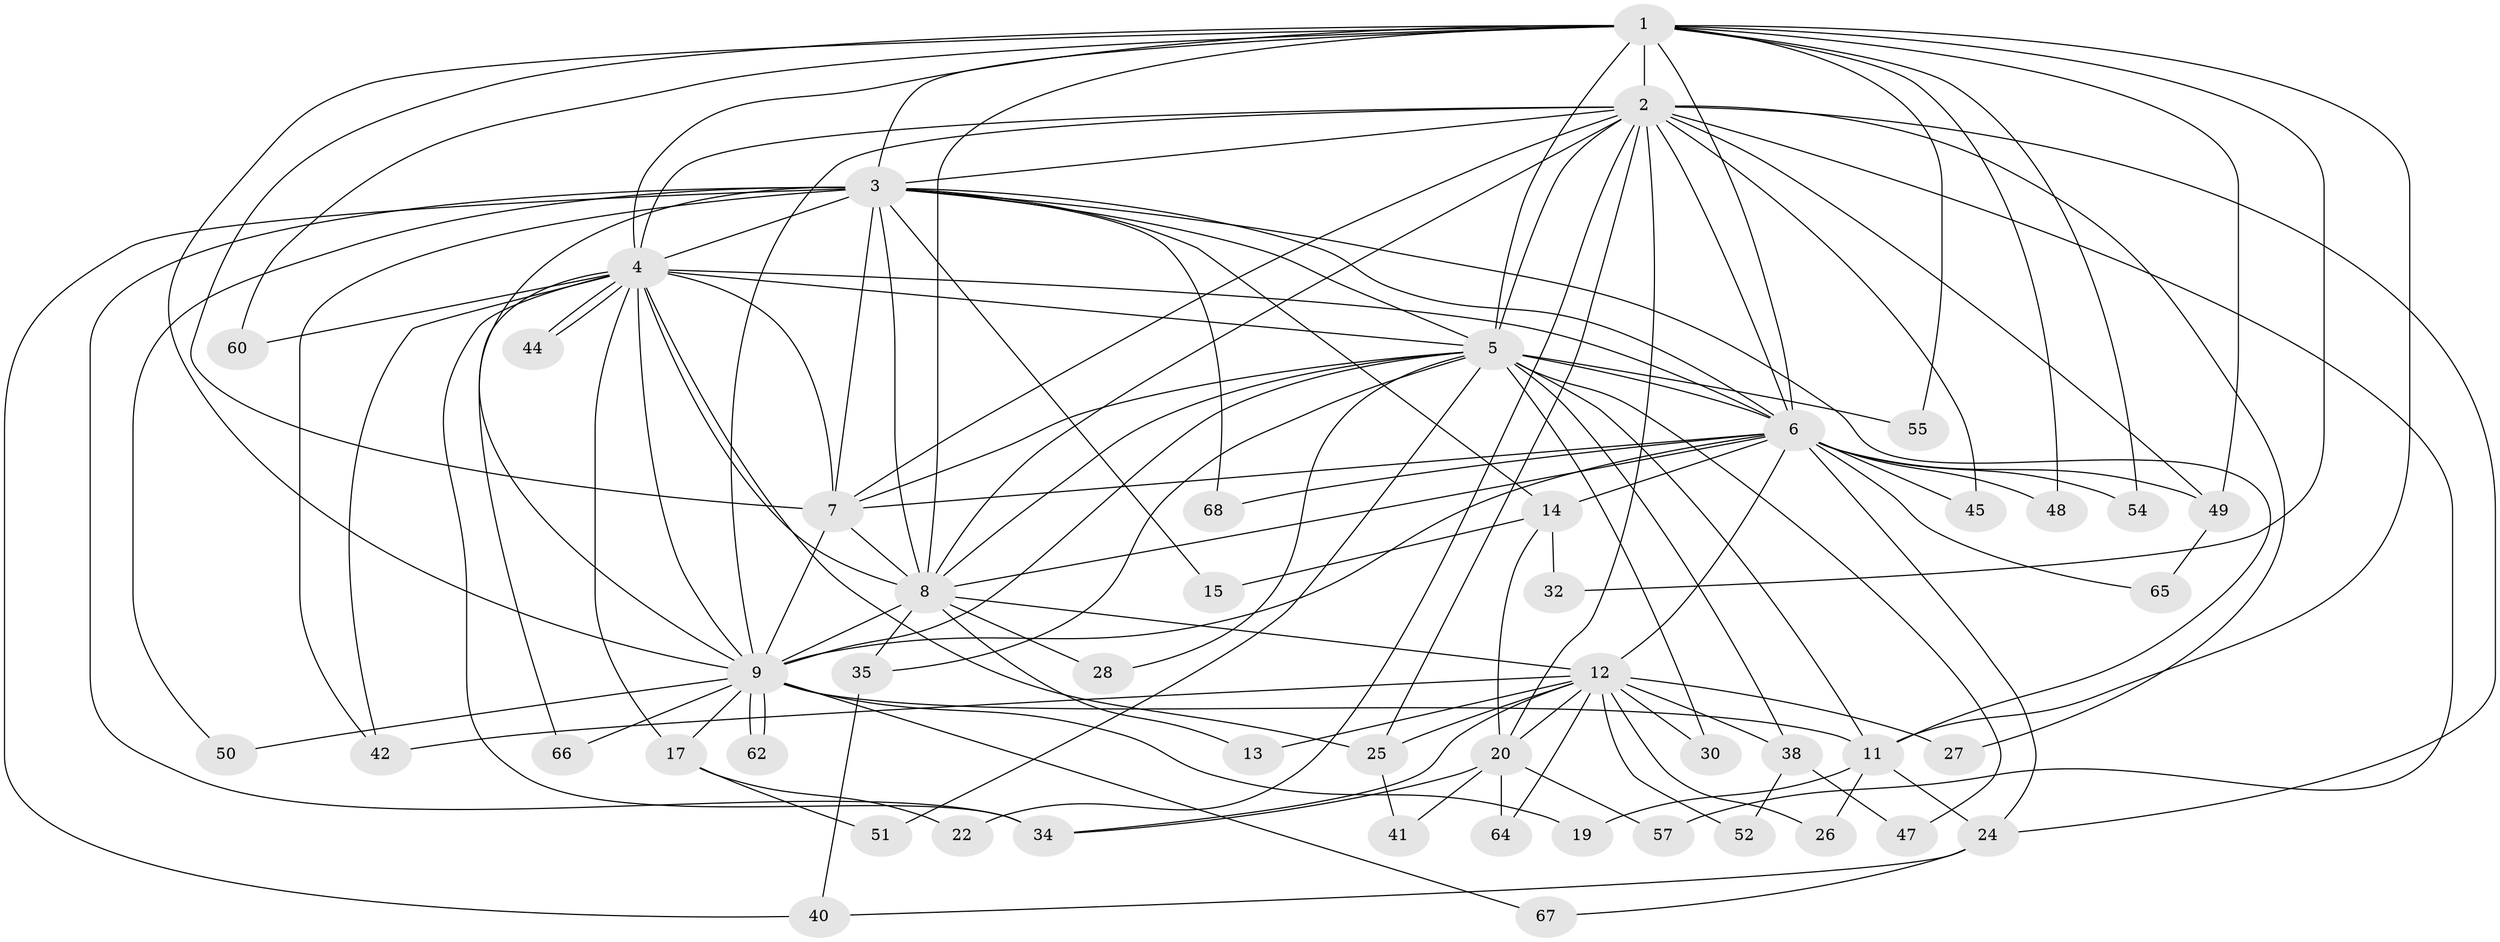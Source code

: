// Generated by graph-tools (version 1.1) at 2025/51/02/27/25 19:51:50]
// undirected, 49 vertices, 126 edges
graph export_dot {
graph [start="1"]
  node [color=gray90,style=filled];
  1 [super="+31"];
  2 [super="+36"];
  3 [super="+39"];
  4 [super="+23"];
  5 [super="+18"];
  6 [super="+10"];
  7;
  8 [super="+37"];
  9 [super="+21"];
  11 [super="+16"];
  12 [super="+58"];
  13;
  14;
  15;
  17 [super="+29"];
  19;
  20 [super="+43"];
  22;
  24 [super="+33"];
  25 [super="+46"];
  26;
  27;
  28;
  30;
  32;
  34 [super="+56"];
  35;
  38 [super="+61"];
  40 [super="+63"];
  41;
  42 [super="+59"];
  44;
  45;
  47;
  48;
  49 [super="+53"];
  50;
  51;
  52;
  54;
  55;
  57;
  60;
  62;
  64;
  65;
  66;
  67;
  68;
  1 -- 2;
  1 -- 3;
  1 -- 4;
  1 -- 5 [weight=2];
  1 -- 6 [weight=2];
  1 -- 7;
  1 -- 8;
  1 -- 9;
  1 -- 32;
  1 -- 48;
  1 -- 49;
  1 -- 54;
  1 -- 60;
  1 -- 11;
  1 -- 55;
  2 -- 3;
  2 -- 4;
  2 -- 5;
  2 -- 6 [weight=2];
  2 -- 7;
  2 -- 8;
  2 -- 9;
  2 -- 22;
  2 -- 24;
  2 -- 27;
  2 -- 45;
  2 -- 49;
  2 -- 57;
  2 -- 25;
  2 -- 20;
  3 -- 4 [weight=2];
  3 -- 5;
  3 -- 6 [weight=2];
  3 -- 7;
  3 -- 8;
  3 -- 9;
  3 -- 11;
  3 -- 14;
  3 -- 15;
  3 -- 34;
  3 -- 40;
  3 -- 42;
  3 -- 50;
  3 -- 68;
  4 -- 5;
  4 -- 6 [weight=2];
  4 -- 7 [weight=2];
  4 -- 8;
  4 -- 9;
  4 -- 17 [weight=2];
  4 -- 25;
  4 -- 34;
  4 -- 42;
  4 -- 44;
  4 -- 44;
  4 -- 60;
  4 -- 66;
  5 -- 6 [weight=2];
  5 -- 7;
  5 -- 8;
  5 -- 9;
  5 -- 28;
  5 -- 30;
  5 -- 35;
  5 -- 38;
  5 -- 47;
  5 -- 51;
  5 -- 55;
  5 -- 11;
  6 -- 7 [weight=2];
  6 -- 8 [weight=2];
  6 -- 9 [weight=2];
  6 -- 14;
  6 -- 65;
  6 -- 68;
  6 -- 12;
  6 -- 45;
  6 -- 48;
  6 -- 54;
  6 -- 24;
  6 -- 49;
  7 -- 8 [weight=2];
  7 -- 9;
  8 -- 9;
  8 -- 12;
  8 -- 13;
  8 -- 28;
  8 -- 35;
  9 -- 11;
  9 -- 17;
  9 -- 19;
  9 -- 50;
  9 -- 62;
  9 -- 62;
  9 -- 66;
  9 -- 67;
  11 -- 26;
  11 -- 19;
  11 -- 24;
  12 -- 13;
  12 -- 20;
  12 -- 25;
  12 -- 26;
  12 -- 27;
  12 -- 30;
  12 -- 38 [weight=2];
  12 -- 52;
  12 -- 64;
  12 -- 34;
  12 -- 42;
  14 -- 15;
  14 -- 20;
  14 -- 32;
  17 -- 22;
  17 -- 51;
  20 -- 41;
  20 -- 64;
  20 -- 57;
  20 -- 34;
  24 -- 67;
  24 -- 40;
  25 -- 41;
  35 -- 40;
  38 -- 47;
  38 -- 52;
  49 -- 65;
}
